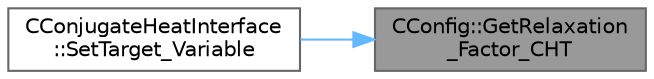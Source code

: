 digraph "CConfig::GetRelaxation_Factor_CHT"
{
 // LATEX_PDF_SIZE
  bgcolor="transparent";
  edge [fontname=Helvetica,fontsize=10,labelfontname=Helvetica,labelfontsize=10];
  node [fontname=Helvetica,fontsize=10,shape=box,height=0.2,width=0.4];
  rankdir="RL";
  Node1 [id="Node000001",label="CConfig::GetRelaxation\l_Factor_CHT",height=0.2,width=0.4,color="gray40", fillcolor="grey60", style="filled", fontcolor="black",tooltip="Get the relaxation coefficient of the CHT coupling."];
  Node1 -> Node2 [id="edge1_Node000001_Node000002",dir="back",color="steelblue1",style="solid",tooltip=" "];
  Node2 [id="Node000002",label="CConjugateHeatInterface\l::SetTarget_Variable",height=0.2,width=0.4,color="grey40", fillcolor="white", style="filled",URL="$classCConjugateHeatInterface.html#a28e8fa418b1a7247255e1157a4969750",tooltip="Set the variable that has been received from the target mesh into the target mesh."];
}

